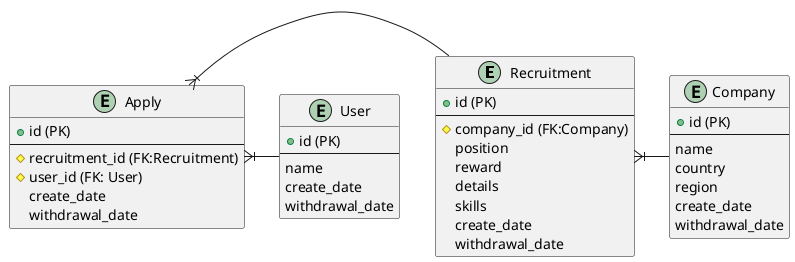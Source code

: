 @startuml

entity Recruitment {
  + id (PK)
  --
  # company_id (FK:Company)
  position
  reward
  details
  skills
  create_date
  withdrawal_date
}

entity Company  {
  + id (PK)
  --
  name
  country
  region
  create_date
  withdrawal_date
}

Company -left-|{ Recruitment

entity Apply {
  + id (PK)
  --
  # recruitment_id (FK:Recruitment)
  # user_id (FK: User)
   create_date
   withdrawal_date
}

entity User {
  + id (PK)
  --
  name
  create_date
  withdrawal_date
}

User -left-|{ Apply
Recruitment -left-|{ Apply

@enduml